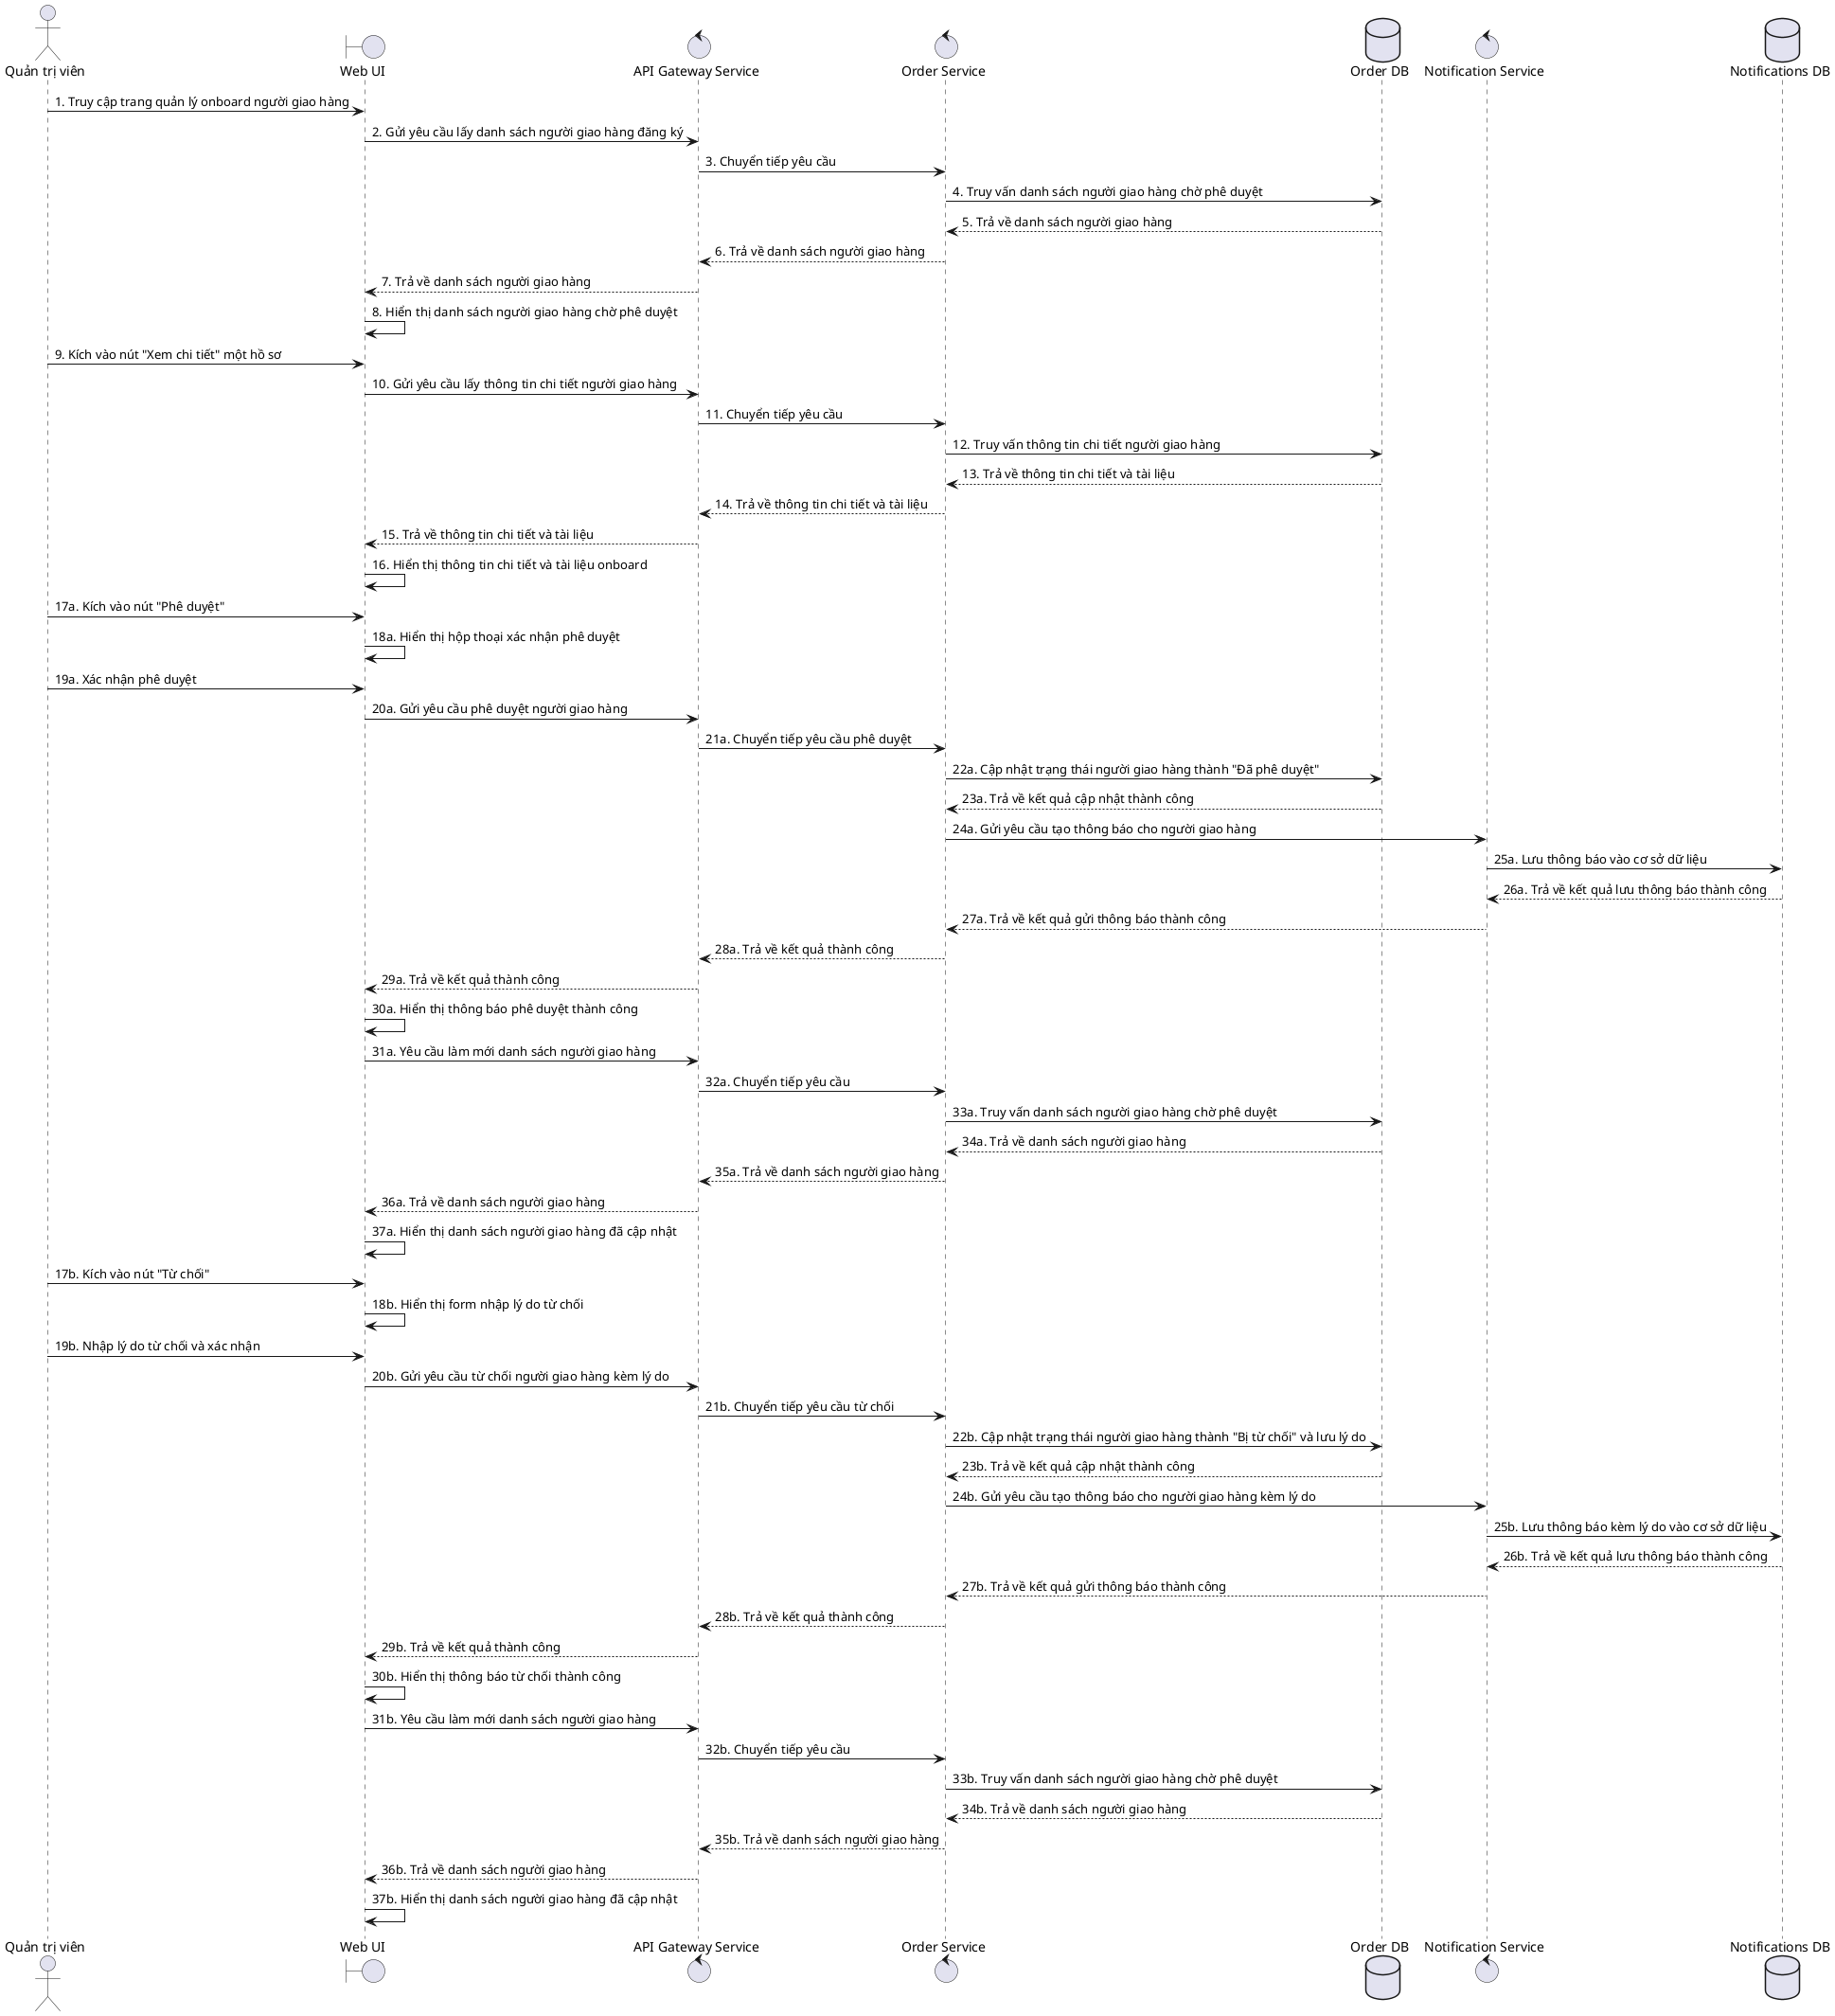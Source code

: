 @startuml

actor "Quản trị viên" as qtv
boundary "Web UI" as UI
control "API Gateway Service" as Gateway
control "Order Service" as OrderService
database "Order DB" as db
control "Notification Service" as NotificationService
database "Notifications DB" as notifyDB

' === QUẢN LÝ ONBOARD NGƯỜI GIAO HÀNG ===

' Xem danh sách yêu cầu onboard
qtv -> UI: 1. Truy cập trang quản lý onboard người giao hàng
UI -> Gateway: 2. Gửi yêu cầu lấy danh sách người giao hàng đăng ký
Gateway -> OrderService: 3. Chuyển tiếp yêu cầu
OrderService -> db: 4. Truy vấn danh sách người giao hàng chờ phê duyệt
db --> OrderService: 5. Trả về danh sách người giao hàng
OrderService --> Gateway: 6. Trả về danh sách người giao hàng
Gateway --> UI: 7. Trả về danh sách người giao hàng
UI -> UI: 8. Hiển thị danh sách người giao hàng chờ phê duyệt

' Xem chi tiết hồ sơ onboard
qtv -> UI: 9. Kích vào nút "Xem chi tiết" một hồ sơ
UI -> Gateway: 10. Gửi yêu cầu lấy thông tin chi tiết người giao hàng
Gateway -> OrderService: 11. Chuyển tiếp yêu cầu
OrderService -> db: 12. Truy vấn thông tin chi tiết người giao hàng
db --> OrderService: 13. Trả về thông tin chi tiết và tài liệu
OrderService --> Gateway: 14. Trả về thông tin chi tiết và tài liệu
Gateway --> UI: 15. Trả về thông tin chi tiết và tài liệu
UI -> UI: 16. Hiển thị thông tin chi tiết và tài liệu onboard

' Phê duyệt yêu cầu onboard
qtv -> UI: 17a. Kích vào nút "Phê duyệt"
UI -> UI: 18a. Hiển thị hộp thoại xác nhận phê duyệt
qtv -> UI: 19a. Xác nhận phê duyệt
UI -> Gateway: 20a. Gửi yêu cầu phê duyệt người giao hàng
Gateway -> OrderService: 21a. Chuyển tiếp yêu cầu phê duyệt
OrderService -> db: 22a. Cập nhật trạng thái người giao hàng thành "Đã phê duyệt"
db --> OrderService: 23a. Trả về kết quả cập nhật thành công
OrderService -> NotificationService: 24a. Gửi yêu cầu tạo thông báo cho người giao hàng
NotificationService -> notifyDB: 25a. Lưu thông báo vào cơ sở dữ liệu
notifyDB --> NotificationService: 26a. Trả về kết quả lưu thông báo thành công
NotificationService --> OrderService: 27a. Trả về kết quả gửi thông báo thành công
OrderService --> Gateway: 28a. Trả về kết quả thành công
Gateway --> UI: 29a. Trả về kết quả thành công
UI -> UI: 30a. Hiển thị thông báo phê duyệt thành công
UI -> Gateway: 31a. Yêu cầu làm mới danh sách người giao hàng
Gateway -> OrderService: 32a. Chuyển tiếp yêu cầu
OrderService -> db: 33a. Truy vấn danh sách người giao hàng chờ phê duyệt
db --> OrderService: 34a. Trả về danh sách người giao hàng
OrderService --> Gateway: 35a. Trả về danh sách người giao hàng
Gateway --> UI: 36a. Trả về danh sách người giao hàng
UI -> UI: 37a. Hiển thị danh sách người giao hàng đã cập nhật

' Từ chối yêu cầu onboard
qtv -> UI: 17b. Kích vào nút "Từ chối"
UI -> UI: 18b. Hiển thị form nhập lý do từ chối
qtv -> UI: 19b. Nhập lý do từ chối và xác nhận
UI -> Gateway: 20b. Gửi yêu cầu từ chối người giao hàng kèm lý do
Gateway -> OrderService: 21b. Chuyển tiếp yêu cầu từ chối
OrderService -> db: 22b. Cập nhật trạng thái người giao hàng thành "Bị từ chối" và lưu lý do
db --> OrderService: 23b. Trả về kết quả cập nhật thành công
OrderService -> NotificationService: 24b. Gửi yêu cầu tạo thông báo cho người giao hàng kèm lý do
NotificationService -> notifyDB: 25b. Lưu thông báo kèm lý do vào cơ sở dữ liệu
notifyDB --> NotificationService: 26b. Trả về kết quả lưu thông báo thành công
NotificationService --> OrderService: 27b. Trả về kết quả gửi thông báo thành công
OrderService --> Gateway: 28b. Trả về kết quả thành công
Gateway --> UI: 29b. Trả về kết quả thành công
UI -> UI: 30b. Hiển thị thông báo từ chối thành công
UI -> Gateway: 31b. Yêu cầu làm mới danh sách người giao hàng
Gateway -> OrderService: 32b. Chuyển tiếp yêu cầu
OrderService -> db: 33b. Truy vấn danh sách người giao hàng chờ phê duyệt
db --> OrderService: 34b. Trả về danh sách người giao hàng
OrderService --> Gateway: 35b. Trả về danh sách người giao hàng
Gateway --> UI: 36b. Trả về danh sách người giao hàng
UI -> UI: 37b. Hiển thị danh sách người giao hàng đã cập nhật

@enduml